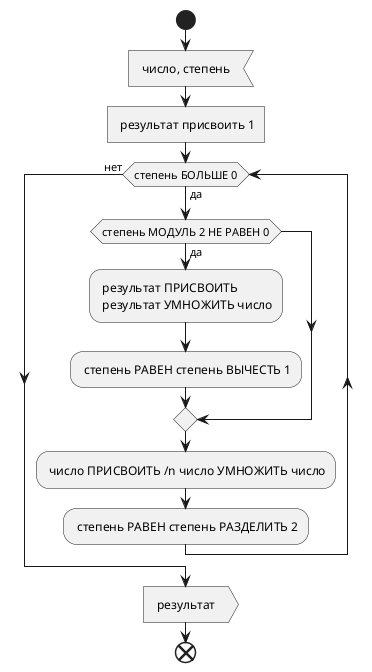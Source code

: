 @startuml

start
: число, степень <
: результат присвоить 1]

while (степень БОЛЬШЕ 0) is (да)
if    (cтепень МОДУЛЬ 2 НЕ РАВЕН 0) then (да)
        : результат ПРИСВОИТЬ \n результат УМНОЖИТЬ число;
        : степень РАВЕН степень ВЫЧЕСТЬ 1;
endif
        : число ПРИСВОИТЬ /n число УМНОЖИТЬ число;
        : степень РАВЕН степень РАЗДЕЛИТЬ 2;
endwhile (нет)
        : результат >

end
@enduml